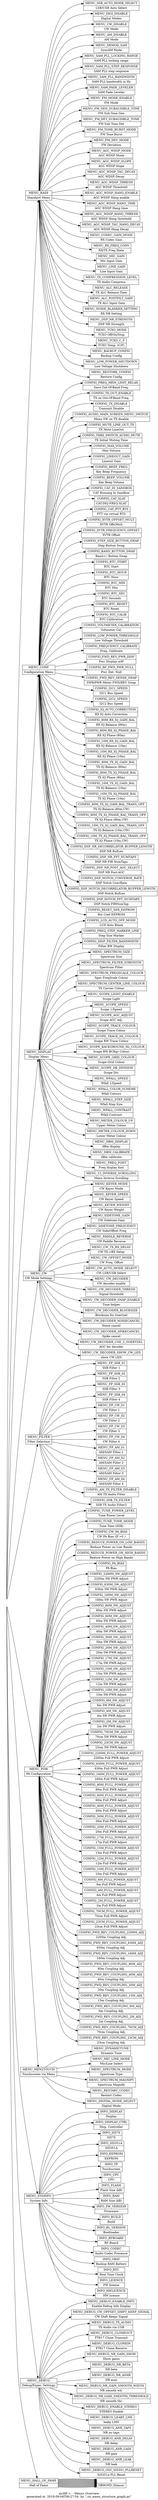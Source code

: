 
#  
#  WARNING: generated data!  DO NOT EDIT MANUALLY ! ! !
#  
#  generated at  2018-09-04T08:27:54  by "./ui_menu_structure_graph.py"
#  
#  mcHF SDR TRX v.. - Menu Structure Diagram in DOT-language
#  
#  (see <http://www.graphviz.org/content/dot-language> )
#  

    digraph mcHF_menus {
       
        graph [ fontsize = 14,
                label = "\nmcHF v.. - Menus Overview\ngenerated at  2018-09-04T08:27:54  by \"./ui_menu_structure_graph.py\"",
              ];
       
        rankdir=LR
        nodesep=.05
       
        #  -  -  -  -

        "MENU_TOP" [
            shape = none
            image = "uhsdr-logo.png"
            label = ""
        ];


        "MENU_BASE" [
             label = "MENU_BASE | Standard Menu"
             shape = record
             ];
        
        "MENU_CONF" [
             label = "MENU_CONF | Configuration Menu"
             shape = record
             ];
        
        "MENU_DISPLAY" [
             label = "MENU_DISPLAY | Display Menu"
             shape = record
             ];
        
        "MENU_CW" [
             label = "MENU_CW | CW Mode Settings"
             shape = record
             ];
        
        "MENU_FILTER" [
             label = "MENU_FILTER | Filter Selection"
             shape = record
             ];
        
        "MENU_POW" [
             label = "MENU_POW | PA Configuration"
             shape = record
             ];
        
        "MENU_MEN2TOUCH" [
             label = "MENU_MEN2TOUCH | Touchscreen via Menu"
             shape = record
             ];
        
        "MENU_SYSINFO" [
             label = "MENU_SYSINFO | System Info"
             shape = record
             ];
        
        "MENU_DEBUG" [
             label = "MENU_DEBUG | Debug/Exper. Settings"
             shape = record
             ];
        
        "MENU_HALL_OF_FAME" [
             label = "MENU_HALL_OF_FAME | Hall of Fame"
             shape = record
             ];
        
        "MENU_SSB_AUTO_MODE_SELECT" [
             label = "MENU_SSB_AUTO_MODE_SELECT | LSB/USB Auto Select"
             shape = record
             ];
        
        "MENU_DIGI_DISABLE" [
             label = "MENU_DIGI_DISABLE | Digital Modes"
             shape = record
             ];
        
        "MENU_CW_DISABLE" [
             label = "MENU_CW_DISABLE | CW Mode"
             shape = record
             ];
        
        "MENU_AM_DISABLE" [
             label = "MENU_AM_DISABLE | AM Mode"
             shape = record
             ];
        
        "MENU_DEMOD_SAM" [
             label = "MENU_DEMOD_SAM | SyncAM Mode"
             shape = record
             ];
        
        "MENU_SAM_PLL_LOCKING_RANGE" [
             label = "MENU_SAM_PLL_LOCKING_RANGE | SAM PLL locking range"
             shape = record
             ];
        
        "MENU_SAM_PLL_STEP_RESPONSE" [
             label = "MENU_SAM_PLL_STEP_RESPONSE | SAM PLL step response"
             shape = record
             ];
        
        "MENU_SAM_PLL_BANDWIDTH" [
             label = "MENU_SAM_PLL_BANDWIDTH | SAM PLL bandwidth in Hz"
             shape = record
             ];
        
        "MENU_SAM_FADE_LEVELER" [
             label = "MENU_SAM_FADE_LEVELER | SAM Fade Leveler"
             shape = record
             ];
        
        "MENU_FM_MODE_ENABLE" [
             label = "MENU_FM_MODE_ENABLE | FM Mode"
             shape = record
             ];
        
        "MENU_FM_GEN_SUBAUDIBLE_TONE" [
             label = "MENU_FM_GEN_SUBAUDIBLE_TONE | FM Sub Tone Gen"
             shape = record
             ];
        
        "MENU_FM_DET_SUBAUDIBLE_TONE" [
             label = "MENU_FM_DET_SUBAUDIBLE_TONE | FM Sub Tone Det"
             shape = record
             ];
        
        "MENU_FM_TONE_BURST_MODE" [
             label = "MENU_FM_TONE_BURST_MODE | FM Tone Burst"
             shape = record
             ];
        
        "MENU_FM_DEV_MODE" [
             label = "MENU_FM_DEV_MODE | FM Deviation"
             shape = record
             ];
        
        "MENU_AGC_WDSP_MODE" [
             label = "MENU_AGC_WDSP_MODE | AGC WDSP Mode"
             shape = record
             ];
        
        "MENU_AGC_WDSP_SLOPE" [
             label = "MENU_AGC_WDSP_SLOPE | AGC WDSP Slope"
             shape = record
             ];
        
        "MENU_AGC_WDSP_TAU_DECAY" [
             label = "MENU_AGC_WDSP_TAU_DECAY | AGC WDSP Decay"
             shape = record
             ];
        
        "MENU_AGC_WDSP_THRESH" [
             label = "MENU_AGC_WDSP_THRESH | AGC WDSP Threshold"
             shape = record
             ];
        
        "MENU_AGC_WDSP_HANG_ENABLE" [
             label = "MENU_AGC_WDSP_HANG_ENABLE | AGC WDSP Hang enable"
             shape = record
             ];
        
        "MENU_AGC_WDSP_HANG_TIME" [
             label = "MENU_AGC_WDSP_HANG_TIME | AGC WDSP Hang time"
             shape = record
             ];
        
        "MENU_AGC_WDSP_HANG_THRESH" [
             label = "MENU_AGC_WDSP_HANG_THRESH | AGC WDSP Hang threshold"
             shape = record
             ];
        
        "MENU_AGC_WDSP_TAU_HANG_DECAY" [
             label = "MENU_AGC_WDSP_TAU_HANG_DECAY | AGC WDSP Hang Decay"
             shape = record
             ];
        
        "MENU_CODEC_GAIN_MODE" [
             label = "MENU_CODEC_GAIN_MODE | RX Codec Gain"
             shape = record
             ];
        
        "MENU_RX_FREQ_CONV" [
             label = "MENU_RX_FREQ_CONV | RX/TX Freq Xlate"
             shape = record
             ];
        
        "MENU_MIC_GAIN" [
             label = "MENU_MIC_GAIN | Mic Input Gain"
             shape = record
             ];
        
        "MENU_LINE_GAIN" [
             label = "MENU_LINE_GAIN | Line Input Gain"
             shape = record
             ];
        
        "MENU_TX_COMPRESSION_LEVEL" [
             label = "MENU_TX_COMPRESSION_LEVEL | TX Audio Compress"
             shape = record
             ];
        
        "MENU_ALC_RELEASE" [
             label = "MENU_ALC_RELEASE | TX ALC Release Time"
             shape = record
             ];
        
        "MENU_ALC_POSTFILT_GAIN" [
             label = "MENU_ALC_POSTFILT_GAIN | TX ALC Input Gain"
             shape = record
             ];
        
        "MENU_NOISE_BLANKER_SETTING" [
             label = "MENU_NOISE_BLANKER_SETTING | RX NB Setting"
             shape = record
             ];
        
        "MENU_DSP_NR_STRENGTH" [
             label = "MENU_DSP_NR_STRENGTH | DSP NR Strength"
             shape = record
             ];
        
        "MENU_TCXO_MODE" [
             label = "MENU_TCXO_MODE | TCXO Off/On/Stop"
             shape = record
             ];
        
        "MENU_TCXO_C_F" [
             label = "MENU_TCXO_C_F | TCXO Temp. (C/F)"
             shape = record
             ];
        
        "MENU_BACKUP_CONFIG" [
             label = "MENU_BACKUP_CONFIG | Backup Config"
             shape = record
             ];
        
        "MENU_LOW_POWER_SHUTDOWN" [
             label = "MENU_LOW_POWER_SHUTDOWN | Low Voltage Shutdown"
             shape = record
             ];
        
        "MENU_RESTORE_CONFIG" [
             label = "MENU_RESTORE_CONFIG | Restore Config"
             shape = record
             ];
        
        "CONFIG_FREQ_MEM_LIMIT_RELAX" [
             label = "CONFIG_FREQ_MEM_LIMIT_RELAX | Save Out-Of-Band Freq."
             shape = record
             ];
        
        "CONFIG_TX_OUT_ENABLE" [
             label = "CONFIG_TX_OUT_ENABLE | TX on Out-Of-Band Freq."
             shape = record
             ];
        
        "CONFIG_TX_DISABLE" [
             label = "CONFIG_TX_DISABLE | Transmit Disable"
             shape = record
             ];
        
        "CONFIG_AUDIO_MAIN_SCREEN_MENU_SWITCH" [
             label = "CONFIG_AUDIO_MAIN_SCREEN_MENU_SWITCH | Menu SW on TX disable"
             shape = record
             ];
        
        "CONFIG_MUTE_LINE_OUT_TX" [
             label = "CONFIG_MUTE_LINE_OUT_TX | TX Mute LineOut"
             shape = record
             ];
        
        "CONFIG_TXRX_SWITCH_AUDIO_MUTE" [
             label = "CONFIG_TXRX_SWITCH_AUDIO_MUTE | TX Initial Muting Time"
             shape = record
             ];
        
        "CONFIG_MAX_VOLUME" [
             label = "CONFIG_MAX_VOLUME | Max Volume"
             shape = record
             ];
        
        "CONFIG_LINEOUT_GAIN" [
             label = "CONFIG_LINEOUT_GAIN | Lineout Gain"
             shape = record
             ];
        
        "CONFIG_BEEP_FREQ" [
             label = "CONFIG_BEEP_FREQ | Key Beep Frequency"
             shape = record
             ];
        
        "CONFIG_BEEP_VOLUME" [
             label = "CONFIG_BEEP_VOLUME | Key Beep Volume"
             shape = record
             ];
        
        "CONFIG_CAT_IN_SANDBOX" [
             label = "CONFIG_CAT_IN_SANDBOX | CAT Running In Sandbox"
             shape = record
             ];
        
        "CONFIG_CAT_XLAT" [
             label = "CONFIG_CAT_XLAT | CAT-DIQ-FREQ-XLAT"
             shape = record
             ];
        
        "CONFIG_CAT_PTT_RTS" [
             label = "CONFIG_CAT_PTT_RTS | PTT via virtual RTS"
             shape = record
             ];
        
        "CONFIG_XVTR_OFFSET_MULT" [
             label = "CONFIG_XVTR_OFFSET_MULT | XVTR Offs/Mult"
             shape = record
             ];
        
        "CONFIG_XVTR_FREQUENCY_OFFSET" [
             label = "CONFIG_XVTR_FREQUENCY_OFFSET | XVTR Offset"
             shape = record
             ];
        
        "CONFIG_STEP_SIZE_BUTTON_SWAP" [
             label = "CONFIG_STEP_SIZE_BUTTON_SWAP | Step Button Swap"
             shape = record
             ];
        
        "CONFIG_BAND_BUTTON_SWAP" [
             label = "CONFIG_BAND_BUTTON_SWAP | Band+/- Button Swap"
             shape = record
             ];
        
        "CONFIG_RTC_START" [
             label = "CONFIG_RTC_START | RTC Start"
             shape = record
             ];
        
        "CONFIG_RTC_HOUR" [
             label = "CONFIG_RTC_HOUR | RTC Hour"
             shape = record
             ];
        
        "CONFIG_RTC_MIN" [
             label = "CONFIG_RTC_MIN | RTC Min"
             shape = record
             ];
        
        "CONFIG_RTC_SEC" [
             label = "CONFIG_RTC_SEC | RTC Seconds"
             shape = record
             ];
        
        "CONFIG_RTC_RESET" [
             label = "CONFIG_RTC_RESET | RTC Reset"
             shape = record
             ];
        
        "CONFIG_RTC_CALIB" [
             label = "CONFIG_RTC_CALIB | RTC Calibration"
             shape = record
             ];
        
        "CONFIG_VOLTMETER_CALIBRATION" [
             label = "CONFIG_VOLTMETER_CALIBRATION | Voltmeter Cal."
             shape = record
             ];
        
        "CONFIG_LOW_POWER_THRESHOLD" [
             label = "CONFIG_LOW_POWER_THRESHOLD | Low Voltage Threshold"
             shape = record
             ];
        
        "CONFIG_FREQUENCY_CALIBRATE" [
             label = "CONFIG_FREQUENCY_CALIBRATE | Freq. Calibrate"
             shape = record
             ];
        
        "CONFIG_FWD_REV_PWR_DISP" [
             label = "CONFIG_FWD_REV_PWR_DISP | Pwr. Display mW"
             shape = record
             ];
        
        "CONFIG_RF_FWD_PWR_NULL" [
             label = "CONFIG_RF_FWD_PWR_NULL | Pwr. Det. Null"
             shape = record
             ];
        
        "CONFIG_FWD_REV_SENSE_SWAP" [
             label = "CONFIG_FWD_REV_SENSE_SWAP | SWR/PWR Meter FWD/REV Swap"
             shape = record
             ];
        
        "CONFIG_I2C1_SPEED" [
             label = "CONFIG_I2C1_SPEED | I2C1 Bus Speed"
             shape = record
             ];
        
        "CONFIG_I2C2_SPEED" [
             label = "CONFIG_I2C2_SPEED | I2C2 Bus Speed"
             shape = record
             ];
        
        "CONFIG_IQ_AUTO_CORRECTION" [
             label = "CONFIG_IQ_AUTO_CORRECTION | RX IQ Auto Correction"
             shape = record
             ];
        
        "CONFIG_80M_RX_IQ_GAIN_BAL" [
             label = "CONFIG_80M_RX_IQ_GAIN_BAL | RX IQ Balance (80m)"
             shape = record
             ];
        
        "CONFIG_80M_RX_IQ_PHASE_BAL" [
             label = "CONFIG_80M_RX_IQ_PHASE_BAL | RX IQ Phase   (80m)"
             shape = record
             ];
        
        "CONFIG_10M_RX_IQ_GAIN_BAL" [
             label = "CONFIG_10M_RX_IQ_GAIN_BAL | RX IQ Balance (10m)"
             shape = record
             ];
        
        "CONFIG_10M_RX_IQ_PHASE_BAL" [
             label = "CONFIG_10M_RX_IQ_PHASE_BAL | RX IQ Phase   (10m)"
             shape = record
             ];
        
        "CONFIG_80M_TX_IQ_GAIN_BAL" [
             label = "CONFIG_80M_TX_IQ_GAIN_BAL | TX IQ Balance (80m)"
             shape = record
             ];
        
        "CONFIG_80M_TX_IQ_PHASE_BAL" [
             label = "CONFIG_80M_TX_IQ_PHASE_BAL | TX IQ Phase   (80m)"
             shape = record
             ];
        
        "CONFIG_10M_TX_IQ_GAIN_BAL" [
             label = "CONFIG_10M_TX_IQ_GAIN_BAL | TX IQ Balance (10m)"
             shape = record
             ];
        
        "CONFIG_10M_TX_IQ_PHASE_BAL" [
             label = "CONFIG_10M_TX_IQ_PHASE_BAL | TX IQ Phase   (10m)"
             shape = record
             ];
        
        "CONFIG_80M_TX_IQ_GAIN_BAL_TRANS_OFF" [
             label = "CONFIG_80M_TX_IQ_GAIN_BAL_TRANS_OFF | TX IQ Balance (80m,CW)"
             shape = record
             ];
        
        "CONFIG_80M_TX_IQ_PHASE_BAL_TRANS_OFF" [
             label = "CONFIG_80M_TX_IQ_PHASE_BAL_TRANS_OFF | TX IQ Phase   (80m,CW)"
             shape = record
             ];
        
        "CONFIG_10M_TX_IQ_GAIN_BAL_TRANS_OFF" [
             label = "CONFIG_10M_TX_IQ_GAIN_BAL_TRANS_OFF | TX IQ Balance (10m,CW)"
             shape = record
             ];
        
        "CONFIG_10M_TX_IQ_PHASE_BAL_TRANS_OFF" [
             label = "CONFIG_10M_TX_IQ_PHASE_BAL_TRANS_OFF | TX IQ Phase   (10m,CW)"
             shape = record
             ];
        
        "CONFIG_DSP_NR_DECORRELATOR_BUFFER_LENGTH" [
             label = "CONFIG_DSP_NR_DECORRELATOR_BUFFER_LENGTH | DSP NR BufLen"
             shape = record
             ];
        
        "CONFIG_DSP_NR_FFT_NUMTAPS" [
             label = "CONFIG_DSP_NR_FFT_NUMTAPS | DSP NR FIR NumTaps"
             shape = record
             ];
        
        "CONFIG_DSP_NR_POST_AGC_SELECT" [
             label = "CONFIG_DSP_NR_POST_AGC_SELECT | DSP NR Post-AGC"
             shape = record
             ];
        
        "CONFIG_DSP_NOTCH_CONVERGE_RATE" [
             label = "CONFIG_DSP_NOTCH_CONVERGE_RATE | DSP Notch ConvRate"
             shape = record
             ];
        
        "CONFIG_DSP_NOTCH_DECORRELATOR_BUFFER_LENGTH" [
             label = "CONFIG_DSP_NOTCH_DECORRELATOR_BUFFER_LENGTH | DSP Notch BufLen"
             shape = record
             ];
        
        "CONFIG_DSP_NOTCH_FFT_NUMTAPS" [
             label = "CONFIG_DSP_NOTCH_FFT_NUMTAPS | DSP Notch FIRNumTap"
             shape = record
             ];
        
        "CONFIG_DSP_NOTCH_CONVERGE_RATE" [
             label = "CONFIG_DSP_NOTCH_CONVERGE_RATE | DSP Notch ConvRate"
             shape = record
             ];
        
        "CONFIG_DSP_NOTCH_DECORRELATOR_BUFFER_LENGTH" [
             label = "CONFIG_DSP_NOTCH_DECORRELATOR_BUFFER_LENGTH | DSP Notch BufLen"
             shape = record
             ];
        
        "CONFIG_DSP_NOTCH_FFT_NUMTAPS" [
             label = "CONFIG_DSP_NOTCH_FFT_NUMTAPS | DSP Notch FIRNumTap"
             shape = record
             ];
        
        "CONFIG_RESET_SER_EEPROM" [
             label = "CONFIG_RESET_SER_EEPROM | Rst Conf EEPROM"
             shape = record
             ];
        
        "CONFIG_LCD_AUTO_OFF_MODE" [
             label = "CONFIG_LCD_AUTO_OFF_MODE | LCD Auto Blank"
             shape = record
             ];
        
        "CONFIG_FREQ_STEP_MARKER_LINE" [
             label = "CONFIG_FREQ_STEP_MARKER_LINE | Step Size Marker"
             shape = record
             ];
        
        "CONFIG_DISP_FILTER_BANDWIDTH" [
             label = "CONFIG_DISP_FILTER_BANDWIDTH | Filter BW Display"
             shape = record
             ];
        
        "MENU_SPECTRUM_SIZE" [
             label = "MENU_SPECTRUM_SIZE | Spectrum Size"
             shape = record
             ];
        
        "MENU_SPECTRUM_FILTER_STRENGTH" [
             label = "MENU_SPECTRUM_FILTER_STRENGTH | Spectrum Filter"
             shape = record
             ];
        
        "MENU_SPECTRUM_FREQSCALE_COLOUR" [
             label = "MENU_SPECTRUM_FREQSCALE_COLOUR | Spec FreqScale Colour"
             shape = record
             ];
        
        "MENU_SPECTRUM_CENTER_LINE_COLOUR" [
             label = "MENU_SPECTRUM_CENTER_LINE_COLOUR | TX Carrier Colour"
             shape = record
             ];
        
        "MENU_SCOPE_LIGHT_ENABLE" [
             label = "MENU_SCOPE_LIGHT_ENABLE | Scope Light"
             shape = record
             ];
        
        "MENU_SCOPE_SPEED" [
             label = "MENU_SCOPE_SPEED | Scope 1/Speed"
             shape = record
             ];
        
        "MENU_SCOPE_AGC_ADJUST" [
             label = "MENU_SCOPE_AGC_ADJUST | Scope AGC Adj."
             shape = record
             ];
        
        "MENU_SCOPE_TRACE_COLOUR" [
             label = "MENU_SCOPE_TRACE_COLOUR | Scope Trace Colour"
             shape = record
             ];
        
        "MENU_SCOPE_TRACE_HL_COLOUR" [
             label = "MENU_SCOPE_TRACE_HL_COLOUR | Scope BW Trace Colour"
             shape = record
             ];
        
        "MENU_SCOPE_BACKGROUND_HL_COLOUR" [
             label = "MENU_SCOPE_BACKGROUND_HL_COLOUR | Scope BW BCKgr Colour"
             shape = record
             ];
        
        "MENU_SCOPE_GRID_COLOUR" [
             label = "MENU_SCOPE_GRID_COLOUR | Scope Grid Colour"
             shape = record
             ];
        
        "MENU_SCOPE_DB_DIVISION" [
             label = "MENU_SCOPE_DB_DIVISION | Scope Div."
             shape = record
             ];
        
        "MENU_WFALL_SPEED" [
             label = "MENU_WFALL_SPEED | Wfall 1/Speed"
             shape = record
             ];
        
        "MENU_WFALL_COLOR_SCHEME" [
             label = "MENU_WFALL_COLOR_SCHEME | Wfall Colours"
             shape = record
             ];
        
        "MENU_WFALL_STEP_SIZE" [
             label = "MENU_WFALL_STEP_SIZE | Wfall Step Size"
             shape = record
             ];
        
        "MENU_WFALL_CONTRAST" [
             label = "MENU_WFALL_CONTRAST | Wfall Contrast"
             shape = record
             ];
        
        "MENU_METER_COLOUR_UP" [
             label = "MENU_METER_COLOUR_UP | Upper Meter Colour"
             shape = record
             ];
        
        "MENU_METER_COLOUR_DOWN" [
             label = "MENU_METER_COLOUR_DOWN | Lower Meter Colour"
             shape = record
             ];
        
        "MENU_DBM_DISPLAY" [
             label = "MENU_DBM_DISPLAY | dBm display"
             shape = record
             ];
        
        "MENU_DBM_CALIBRATE" [
             label = "MENU_DBM_CALIBRATE | dBm calibrate"
             shape = record
             ];
        
        "MENU_FREQ_FONT" [
             label = "MENU_FREQ_FONT | Freq display font"
             shape = record
             ];
        
        "MENU_UI_INVERSE_SCROLLING" [
             label = "MENU_UI_INVERSE_SCROLLING | Menu Inverse Scrolling"
             shape = record
             ];
        
        "MENU_KEYER_MODE" [
             label = "MENU_KEYER_MODE | CW Keyer Mode"
             shape = record
             ];
        
        "MENU_KEYER_SPEED" [
             label = "MENU_KEYER_SPEED | CW Keyer Speed"
             shape = record
             ];
        
        "MENU_KEYER_WEIGHT" [
             label = "MENU_KEYER_WEIGHT | CW Keyer Weight"
             shape = record
             ];
        
        "MENU_SIDETONE_GAIN" [
             label = "MENU_SIDETONE_GAIN | CW Sidetone Gain"
             shape = record
             ];
        
        "MENU_SIDETONE_FREQUENCY" [
             label = "MENU_SIDETONE_FREQUENCY | CW Side/Offset Freq"
             shape = record
             ];
        
        "MENU_PADDLE_REVERSE" [
             label = "MENU_PADDLE_REVERSE | CW Paddle Reverse"
             shape = record
             ];
        
        "MENU_CW_TX_RX_DELAY" [
             label = "MENU_CW_TX_RX_DELAY | CW TX-\>RX Delay"
             shape = record
             ];
        
        "MENU_CW_OFFSET_MODE" [
             label = "MENU_CW_OFFSET_MODE | CW Freq. Offset"
             shape = record
             ];
        
        "MENU_CW_AUTO_MODE_SELECT" [
             label = "MENU_CW_AUTO_MODE_SELECT | CW LSB/USB Select"
             shape = record
             ];
        
        "MENU_CW_DECODER" [
             label = "MENU_CW_DECODER | CW decoder enable"
             shape = record
             ];
        
        "MENU_CW_DECODER_THRESH" [
             label = "MENU_CW_DECODER_THRESH | Signal threshold"
             shape = record
             ];
        
        "MENU_CW_DECODER_SNAP_ENABLE" [
             label = "MENU_CW_DECODER_SNAP_ENABLE | Tune helper"
             shape = record
             ];
        
        "MENU_CW_DECODER_BLOCKSIZE" [
             label = "MENU_CW_DECODER_BLOCKSIZE | Blocksize for Goertzel"
             shape = record
             ];
        
        "MENU_CW_DECODER_NOISECANCEL" [
             label = "MENU_CW_DECODER_NOISECANCEL | Noise cancel"
             shape = record
             ];
        
        "MENU_CW_DECODER_SPIKECANCEL" [
             label = "MENU_CW_DECODER_SPIKECANCEL | Spike cancel"
             shape = record
             ];
        
        "MENU_CW_DECODER_USE_3_GOERTZEL" [
             label = "MENU_CW_DECODER_USE_3_GOERTZEL | AGC for decoder"
             shape = record
             ];
        
        "MENU_CW_DECODER_SHOW_CW_LED" [
             label = "MENU_CW_DECODER_SHOW_CW_LED | show CW LED"
             shape = record
             ];
        
        "MENU_FP_SSB_01" [
             label = "MENU_FP_SSB_01 | SSB Filter 1"
             shape = record
             ];
        
        "MENU_FP_SSB_02" [
             label = "MENU_FP_SSB_02 | SSB Filter 2"
             shape = record
             ];
        
        "MENU_FP_SSB_03" [
             label = "MENU_FP_SSB_03 | SSB Filter 3"
             shape = record
             ];
        
        "MENU_FP_SSB_04" [
             label = "MENU_FP_SSB_04 | SSB Filter 4"
             shape = record
             ];
        
        "MENU_FP_CW_01" [
             label = "MENU_FP_CW_01 | CW Filter 1"
             shape = record
             ];
        
        "MENU_FP_CW_02" [
             label = "MENU_FP_CW_02 | CW Filter 2"
             shape = record
             ];
        
        "MENU_FP_CW_03" [
             label = "MENU_FP_CW_03 | CW Filter 3"
             shape = record
             ];
        
        "MENU_FP_CW_04" [
             label = "MENU_FP_CW_04 | CW Filter 4"
             shape = record
             ];
        
        "MENU_FP_AM_01" [
             label = "MENU_FP_AM_01 | AM/SAM Filter 1"
             shape = record
             ];
        
        "MENU_FP_AM_02" [
             label = "MENU_FP_AM_02 | AM/SAM Filter 2"
             shape = record
             ];
        
        "MENU_FP_AM_03" [
             label = "MENU_FP_AM_03 | AM/SAM Filter 3"
             shape = record
             ];
        
        "MENU_FP_AM_04" [
             label = "MENU_FP_AM_04 | AM/SAM Filter 4"
             shape = record
             ];
        
        "CONFIG_AM_TX_FILTER_DISABLE" [
             label = "CONFIG_AM_TX_FILTER_DISABLE | AM  TX Audio Filter"
             shape = record
             ];
        
        "CONFIG_SSB_TX_FILTER" [
             label = "CONFIG_SSB_TX_FILTER | SSB TX Audio Filter2"
             shape = record
             ];
        
        "CONFIG_TUNE_POWER_LEVEL" [
             label = "CONFIG_TUNE_POWER_LEVEL | Tune Power Level"
             shape = record
             ];
        
        "CONFIG_TUNE_TONE_MODE" [
             label = "CONFIG_TUNE_TONE_MODE | Tune Tone (SSB)"
             shape = record
             ];
        
        "CONFIG_CW_PA_BIAS" [
             label = "CONFIG_CW_PA_BIAS | CW PA Bias (If \>0 )"
             shape = record
             ];
        
        "CONFIG_REDUCE_POWER_ON_LOW_BANDS" [
             label = "CONFIG_REDUCE_POWER_ON_LOW_BANDS | Reduce Power on Low Bands"
             shape = record
             ];
        
        "CONFIG_REDUCE_POWER_ON_HIGH_BANDS" [
             label = "CONFIG_REDUCE_POWER_ON_HIGH_BANDS | Reduce Power on High Bands"
             shape = record
             ];
        
        "CONFIG_PA_BIAS" [
             label = "CONFIG_PA_BIAS | PA Bias"
             shape = record
             ];
        
        "CONFIG_2200M_5W_ADJUST" [
             label = "CONFIG_2200M_5W_ADJUST | 2200m 5W PWR Adjust"
             shape = record
             ];
        
        "CONFIG_630M_5W_ADJUST" [
             label = "CONFIG_630M_5W_ADJUST | 630m  5W PWR Adjust"
             shape = record
             ];
        
        "CONFIG_160M_5W_ADJUST" [
             label = "CONFIG_160M_5W_ADJUST | 160m  5W PWR Adjust"
             shape = record
             ];
        
        "CONFIG_80M_5W_ADJUST" [
             label = "CONFIG_80M_5W_ADJUST | 80m   5W PWR Adjust"
             shape = record
             ];
        
        "CONFIG_60M_5W_ADJUST" [
             label = "CONFIG_60M_5W_ADJUST | 60m   5W PWR Adjust"
             shape = record
             ];
        
        "CONFIG_40M_5W_ADJUST" [
             label = "CONFIG_40M_5W_ADJUST | 40m   5W PWR Adjust"
             shape = record
             ];
        
        "CONFIG_30M_5W_ADJUST" [
             label = "CONFIG_30M_5W_ADJUST | 30m   5W PWR Adjust"
             shape = record
             ];
        
        "CONFIG_20M_5W_ADJUST" [
             label = "CONFIG_20M_5W_ADJUST | 20m   5W PWR Adjust"
             shape = record
             ];
        
        "CONFIG_17M_5W_ADJUST" [
             label = "CONFIG_17M_5W_ADJUST | 17m   5W PWR Adjust"
             shape = record
             ];
        
        "CONFIG_15M_5W_ADJUST" [
             label = "CONFIG_15M_5W_ADJUST | 15m   5W PWR Adjust"
             shape = record
             ];
        
        "CONFIG_12M_5W_ADJUST" [
             label = "CONFIG_12M_5W_ADJUST | 12m   5W PWR Adjust"
             shape = record
             ];
        
        "CONFIG_10M_5W_ADJUST" [
             label = "CONFIG_10M_5W_ADJUST | 10m   5W PWR Adjust"
             shape = record
             ];
        
        "CONFIG_6M_5W_ADJUST" [
             label = "CONFIG_6M_5W_ADJUST | 6m    5W PWR Adjust"
             shape = record
             ];
        
        "CONFIG_4M_5W_ADJUST" [
             label = "CONFIG_4M_5W_ADJUST | 4m    5W PWR Adjust"
             shape = record
             ];
        
        "CONFIG_2M_5W_ADJUST" [
             label = "CONFIG_2M_5W_ADJUST | 2m    5W PWR Adjust"
             shape = record
             ];
        
        "CONFIG_70CM_5W_ADJUST" [
             label = "CONFIG_70CM_5W_ADJUST | 70cm  5W PWR Adjust"
             shape = record
             ];
        
        "CONFIG_23CM_5W_ADJUST" [
             label = "CONFIG_23CM_5W_ADJUST | 23cm  5W PWR Adjust"
             shape = record
             ];
        
        "CONFIG_2200M_FULL_POWER_ADJUST" [
             label = "CONFIG_2200M_FULL_POWER_ADJUST | 2200m Full PWR Adjust"
             shape = record
             ];
        
        "CONFIG_630M_FULL_POWER_ADJUST" [
             label = "CONFIG_630M_FULL_POWER_ADJUST | 630m  Full PWR Adjust"
             shape = record
             ];
        
        "CONFIG_160M_FULL_POWER_ADJUST" [
             label = "CONFIG_160M_FULL_POWER_ADJUST | 160m  Full PWR Adjust"
             shape = record
             ];
        
        "CONFIG_80M_FULL_POWER_ADJUST" [
             label = "CONFIG_80M_FULL_POWER_ADJUST | 80m   Full PWR Adjust"
             shape = record
             ];
        
        "CONFIG_60M_FULL_POWER_ADJUST" [
             label = "CONFIG_60M_FULL_POWER_ADJUST | 60m   Full PWR Adjust"
             shape = record
             ];
        
        "CONFIG_40M_FULL_POWER_ADJUST" [
             label = "CONFIG_40M_FULL_POWER_ADJUST | 40m   Full PWR Adjust"
             shape = record
             ];
        
        "CONFIG_30M_FULL_POWER_ADJUST" [
             label = "CONFIG_30M_FULL_POWER_ADJUST | 30m   Full PWR Adjust"
             shape = record
             ];
        
        "CONFIG_20M_FULL_POWER_ADJUST" [
             label = "CONFIG_20M_FULL_POWER_ADJUST | 20m   Full PWR Adjust"
             shape = record
             ];
        
        "CONFIG_17M_FULL_POWER_ADJUST" [
             label = "CONFIG_17M_FULL_POWER_ADJUST | 17m   Full PWR Adjust"
             shape = record
             ];
        
        "CONFIG_15M_FULL_POWER_ADJUST" [
             label = "CONFIG_15M_FULL_POWER_ADJUST | 15m   Full PWR Adjust"
             shape = record
             ];
        
        "CONFIG_12M_FULL_POWER_ADJUST" [
             label = "CONFIG_12M_FULL_POWER_ADJUST | 12m   Full PWR Adjust"
             shape = record
             ];
        
        "CONFIG_10M_FULL_POWER_ADJUST" [
             label = "CONFIG_10M_FULL_POWER_ADJUST | 10m   Full PWR Adjust"
             shape = record
             ];
        
        "CONFIG_6M_FULL_POWER_ADJUST" [
             label = "CONFIG_6M_FULL_POWER_ADJUST | 6m    Full PWR Adjust"
             shape = record
             ];
        
        "CONFIG_4M_FULL_POWER_ADJUST" [
             label = "CONFIG_4M_FULL_POWER_ADJUST | 4m    Full PWR Adjust"
             shape = record
             ];
        
        "CONFIG_2M_FULL_POWER_ADJUST" [
             label = "CONFIG_2M_FULL_POWER_ADJUST | 2m    Full PWR Adjust"
             shape = record
             ];
        
        "CONFIG_70CM_FULL_POWER_ADJUST" [
             label = "CONFIG_70CM_FULL_POWER_ADJUST | 70cm  Full PWR Adjust"
             shape = record
             ];
        
        "CONFIG_23CM_FULL_POWER_ADJUST" [
             label = "CONFIG_23CM_FULL_POWER_ADJUST | 23cm  Full PWR Adjust"
             shape = record
             ];
        
        "CONFIG_FWD_REV_COUPLING_2200M_ADJ" [
             label = "CONFIG_FWD_REV_COUPLING_2200M_ADJ | 2200m Coupling Adj."
             shape = record
             ];
        
        "CONFIG_FWD_REV_COUPLING_630M_ADJ" [
             label = "CONFIG_FWD_REV_COUPLING_630M_ADJ | 630m Coupling Adj."
             shape = record
             ];
        
        "CONFIG_FWD_REV_COUPLING_160M_ADJ" [
             label = "CONFIG_FWD_REV_COUPLING_160M_ADJ | 160m Coupling Adj."
             shape = record
             ];
        
        "CONFIG_FWD_REV_COUPLING_80M_ADJ" [
             label = "CONFIG_FWD_REV_COUPLING_80M_ADJ | 80m  Coupling Adj."
             shape = record
             ];
        
        "CONFIG_FWD_REV_COUPLING_40M_ADJ" [
             label = "CONFIG_FWD_REV_COUPLING_40M_ADJ | 40m  Coupling Adj."
             shape = record
             ];
        
        "CONFIG_FWD_REV_COUPLING_20M_ADJ" [
             label = "CONFIG_FWD_REV_COUPLING_20M_ADJ | 20m  Coupling Adj."
             shape = record
             ];
        
        "CONFIG_FWD_REV_COUPLING_15M_ADJ" [
             label = "CONFIG_FWD_REV_COUPLING_15M_ADJ | 15m  Coupling Adj."
             shape = record
             ];
        
        "CONFIG_FWD_REV_COUPLING_6M_ADJ" [
             label = "CONFIG_FWD_REV_COUPLING_6M_ADJ | 6m   Coupling Adj."
             shape = record
             ];
        
        "CONFIG_FWD_REV_COUPLING_2M_ADJ" [
             label = "CONFIG_FWD_REV_COUPLING_2M_ADJ | 2m   Coupling Adj."
             shape = record
             ];
        
        "CONFIG_FWD_REV_COUPLING_70CM_ADJ" [
             label = "CONFIG_FWD_REV_COUPLING_70CM_ADJ | 70cm Coupling Adj."
             shape = record
             ];
        
        "CONFIG_FWD_REV_COUPLING_23CM_ADJ" [
             label = "CONFIG_FWD_REV_COUPLING_23CM_ADJ | 23cm Coupling Adj."
             shape = record
             ];
        
        "MENU_DYNAMICTUNE" [
             label = "MENU_DYNAMICTUNE | Dynamic Tune"
             shape = record
             ];
        
        "MENU_MIC_LINE_MODE" [
             label = "MENU_MIC_LINE_MODE | Mic/Line Select"
             shape = record
             ];
        
        "MENU_SPECTRUM_MODE" [
             label = "MENU_SPECTRUM_MODE | Spectrum Type"
             shape = record
             ];
        
        "MENU_SPECTRUM_MAGNIFY" [
             label = "MENU_SPECTRUM_MAGNIFY | Spectrum Magnify"
             shape = record
             ];
        
        "MENU_RESTART_CODEC" [
             label = "MENU_RESTART_CODEC | Restart Codec"
             shape = record
             ];
        
        "MENU_DIGITAL_MODE_SELECT" [
             label = "MENU_DIGITAL_MODE_SELECT | Digital Mode"
             shape = record
             ];
        
        "INFO_DISPLAY" [
             label = "INFO_DISPLAY | Display"
             shape = record
             ];
        
        "INFO_DISPLAY_CTRL" [
             label = "INFO_DISPLAY_CTRL | Disp. Controller"
             shape = record
             ];
        
        "INFO_SI570" [
             label = "INFO_SI570 | SI570"
             shape = record
             ];
        
        "INFO_SI5351A" [
             label = "INFO_SI5351A | SI5351A"
             shape = record
             ];
        
        "INFO_EEPROM" [
             label = "INFO_EEPROM | EEPROM"
             shape = record
             ];
        
        "INFO_TP" [
             label = "INFO_TP | Touchscreen"
             shape = record
             ];
        
        "INFO_CPU" [
             label = "INFO_CPU | CPU"
             shape = record
             ];
        
        "INFO_FLASH" [
             label = "INFO_FLASH | Flash Size (kB)"
             shape = record
             ];
        
        "INFO_RAM" [
             label = "INFO_RAM | RAM Size (kB)"
             shape = record
             ];
        
        "INFO_FW_VERSION" [
             label = "INFO_FW_VERSION | Firmware"
             shape = record
             ];
        
        "INFO_BUILD" [
             label = "INFO_BUILD | Build"
             shape = record
             ];
        
        "INFO_BL_VERSION" [
             label = "INFO_BL_VERSION | Bootloader"
             shape = record
             ];
        
        "INFO_RFBOARD" [
             label = "INFO_RFBOARD | RF Board"
             shape = record
             ];
        
        "INFO_CODEC" [
             label = "INFO_CODEC | Audio Codec Presence"
             shape = record
             ];
        
        "INFO_VBAT" [
             label = "INFO_VBAT | Backup RAM Battery"
             shape = record
             ];
        
        "INFO_RTC" [
             label = "INFO_RTC | Real Time Clock"
             shape = record
             ];
        
        "INFO_LICENCE" [
             label = "INFO_LICENCE | FW license"
             shape = record
             ];
        
        "INFO_HWLICENCE" [
             label = "INFO_HWLICENCE | HW license"
             shape = record
             ];
        
        "MENU_DEBUG_ENABLE_INFO" [
             label = "MENU_DEBUG_ENABLE_INFO | Enable Debug Info Display"
             shape = record
             ];
        
        "MENU_DEBUG_CW_OFFSET_SHIFT_KEEP_SIGNAL" [
             label = "MENU_DEBUG_CW_OFFSET_SHIFT_KEEP_SIGNAL | CW Shift Keeps Signal"
             shape = record
             ];
        
        "MENU_DEBUG_TX_AUDIO" [
             label = "MENU_DEBUG_TX_AUDIO | TX Audio via USB"
             shape = record
             ];
        
        "MENU_DEBUG_CLONEOUT" [
             label = "MENU_DEBUG_CLONEOUT | FT817 Clone Transmit"
             shape = record
             ];
        
        "MENU_DEBUG_CLONEIN" [
             label = "MENU_DEBUG_CLONEIN | FT817 Clone Receive"
             shape = record
             ];
        
        "MENU_DEBUG_NR_GAIN_SHOW" [
             label = "MENU_DEBUG_NR_GAIN_SHOW | Show gains"
             shape = record
             ];
        
        "MENU_DEBUG_NR_BETA" [
             label = "MENU_DEBUG_NR_BETA | NR beta"
             shape = record
             ];
        
        "MENU_DEBUG_NR_ASNR" [
             label = "MENU_DEBUG_NR_ASNR | NR asnr"
             shape = record
             ];
        
        "MENU_DEBUG_NR_GAIN_SMOOTH_WIDTH" [
             label = "MENU_DEBUG_NR_GAIN_SMOOTH_WIDTH | NR smooth wd."
             shape = record
             ];
        
        "MENU_DEBUG_NR_GAIN_SMOOTH_THRESHOLD" [
             label = "MENU_DEBUG_NR_GAIN_SMOOTH_THRESHOLD | NR smooth thr."
             shape = record
             ];
        
        "MENU_DEBUG_ENABLE_STEREO" [
             label = "MENU_DEBUG_ENABLE_STEREO | STEREO Enable"
             shape = record
             ];
        
        "MENU_DEBUG_LEAKY_LMS" [
             label = "MENU_DEBUG_LEAKY_LMS | leaky LMS"
             shape = record
             ];
        
        "MENU_DEBUG_ANR_TAPS" [
             label = "MENU_DEBUG_ANR_TAPS | NR no taps"
             shape = record
             ];
        
        "MENU_DEBUG_ANR_DELAY" [
             label = "MENU_DEBUG_ANR_DELAY | NR delay"
             shape = record
             ];
        
        "MENU_DEBUG_ANR_GAIN" [
             label = "MENU_DEBUG_ANR_GAIN | NR gain"
             shape = record
             ];
        
        "MENU_DEBUG_ANR_LEAK" [
             label = "MENU_DEBUG_ANR_LEAK | NR leak"
             shape = record
             ];
        
        "MENU_DEBUG_OSC_SI5351_PLLRESET" [
             label = "MENU_DEBUG_OSC_SI5351_PLLRESET | Si5351a PLL Reset"
             shape = record
             ];
        
        "0" [
             label = "0 | M0NKA  (Chris) founder of mcHF"
             shape = record
             ];
        
        "0" [
             label = "0 | KA7OEI (Clint) 1st great work"
             shape = record
             ];
        
        "0" [
             label = "0 | DF8OE  (Andreas)"
             shape = record
             ];
        
        "0" [
             label = "0 | DL4SAI (Harald)"
             shape = record
             ];
        
        "0" [
             label = "0 | DB4PLE (Danilo)"
             shape = record
             ];
        
        "0" [
             label = "0 | DD4WH  (Frank)"
             shape = record
             ];
        
        "0" [
             label = "0 | DL2FW  (Michael)"
             shape = record
             ];
        
        "0" [
             label = "0 | HB9OCQ (Stephan)"
             shape = record
             ];
        
        "0" [
             label = "0 |        (Asbjorn)"
             shape = record
             ];
        
        "0" [
             label = "0 | YL3AKE (Eriks)"
             shape = record
             ];
        
        "0" [
             label = "0 | PA7N   (Erwin)"
             shape = record
             ];
        
        "0" [
             label = "0 | UA9OLB (Dmitri)"
             shape = record
             ];
        
        "0" [
             label = "0 | S53DZ  (Bojan)"
             shape = record
             ];
        
        "0" [
             label = "0 | SP9BSL (Slawek)"
             shape = record
             ];
        
        "0" [
             label = "0 | HB9GND (Dimce)"
             shape = record
             ];
        
        #  -  -  -  -

        subgraph "MENU_CONF" {
            label = "MENU_CONF beef.0f.dead.e5e1"

    
            MENU_CONF -> CONFIG_FREQ_MEM_LIMIT_RELAX
            
            MENU_CONF -> CONFIG_TX_OUT_ENABLE
            
            MENU_CONF -> CONFIG_TX_DISABLE
            
            MENU_CONF -> CONFIG_AUDIO_MAIN_SCREEN_MENU_SWITCH
            
            MENU_CONF -> CONFIG_MUTE_LINE_OUT_TX
            
            MENU_CONF -> CONFIG_TXRX_SWITCH_AUDIO_MUTE
            
            MENU_CONF -> CONFIG_MAX_VOLUME
            
            MENU_CONF -> CONFIG_LINEOUT_GAIN
            
            MENU_CONF -> CONFIG_BEEP_FREQ
            
            MENU_CONF -> CONFIG_BEEP_VOLUME
            
            MENU_CONF -> CONFIG_CAT_IN_SANDBOX
            
            MENU_CONF -> CONFIG_CAT_XLAT
            
            MENU_CONF -> CONFIG_CAT_PTT_RTS
            
            MENU_CONF -> CONFIG_XVTR_OFFSET_MULT
            
            MENU_CONF -> CONFIG_XVTR_FREQUENCY_OFFSET
            
            MENU_CONF -> CONFIG_STEP_SIZE_BUTTON_SWAP
            
            MENU_CONF -> CONFIG_BAND_BUTTON_SWAP
            
            MENU_CONF -> CONFIG_RTC_START
            
            MENU_CONF -> CONFIG_RTC_HOUR
            
            MENU_CONF -> CONFIG_RTC_MIN
            
            MENU_CONF -> CONFIG_RTC_SEC
            
            MENU_CONF -> CONFIG_RTC_RESET
            
            MENU_CONF -> CONFIG_RTC_CALIB
            
            MENU_CONF -> CONFIG_VOLTMETER_CALIBRATION
            
            MENU_CONF -> CONFIG_LOW_POWER_THRESHOLD
            
            MENU_CONF -> CONFIG_FREQUENCY_CALIBRATE
            
            MENU_CONF -> CONFIG_FWD_REV_PWR_DISP
            
            MENU_CONF -> CONFIG_RF_FWD_PWR_NULL
            
            MENU_CONF -> CONFIG_FWD_REV_SENSE_SWAP
            
            MENU_CONF -> CONFIG_I2C1_SPEED
            
            MENU_CONF -> CONFIG_I2C2_SPEED
            
            MENU_CONF -> CONFIG_IQ_AUTO_CORRECTION
            
            MENU_CONF -> CONFIG_80M_RX_IQ_GAIN_BAL
            
            MENU_CONF -> CONFIG_80M_RX_IQ_PHASE_BAL
            
            MENU_CONF -> CONFIG_10M_RX_IQ_GAIN_BAL
            
            MENU_CONF -> CONFIG_10M_RX_IQ_PHASE_BAL
            
            MENU_CONF -> CONFIG_80M_TX_IQ_GAIN_BAL
            
            MENU_CONF -> CONFIG_80M_TX_IQ_PHASE_BAL
            
            MENU_CONF -> CONFIG_10M_TX_IQ_GAIN_BAL
            
            MENU_CONF -> CONFIG_10M_TX_IQ_PHASE_BAL
            
            MENU_CONF -> CONFIG_80M_TX_IQ_GAIN_BAL_TRANS_OFF
            
            MENU_CONF -> CONFIG_80M_TX_IQ_PHASE_BAL_TRANS_OFF
            
            MENU_CONF -> CONFIG_10M_TX_IQ_GAIN_BAL_TRANS_OFF
            
            MENU_CONF -> CONFIG_10M_TX_IQ_PHASE_BAL_TRANS_OFF
            
            MENU_CONF -> CONFIG_DSP_NR_DECORRELATOR_BUFFER_LENGTH
            
            MENU_CONF -> CONFIG_DSP_NR_FFT_NUMTAPS
            
            MENU_CONF -> CONFIG_DSP_NR_POST_AGC_SELECT
            
            MENU_CONF -> CONFIG_DSP_NOTCH_CONVERGE_RATE
            
            MENU_CONF -> CONFIG_DSP_NOTCH_DECORRELATOR_BUFFER_LENGTH
            
            MENU_CONF -> CONFIG_DSP_NOTCH_FFT_NUMTAPS
            
            MENU_CONF -> CONFIG_DSP_NOTCH_CONVERGE_RATE
            
            MENU_CONF -> CONFIG_DSP_NOTCH_DECORRELATOR_BUFFER_LENGTH
            
            MENU_CONF -> CONFIG_DSP_NOTCH_FFT_NUMTAPS
            
            MENU_CONF -> CONFIG_RESET_SER_EEPROM
            
        }  ## END subgraph MENU_HALL_OF_FAME
    
        #  -  -  -  -

        subgraph "MENU_FILTER" {
            label = "MENU_FILTER beef.0f.dead.e5e1"

    
            MENU_FILTER -> MENU_FP_SSB_01
            
            MENU_FILTER -> MENU_FP_SSB_02
            
            MENU_FILTER -> MENU_FP_SSB_03
            
            MENU_FILTER -> MENU_FP_SSB_04
            
            MENU_FILTER -> MENU_FP_CW_01
            
            MENU_FILTER -> MENU_FP_CW_02
            
            MENU_FILTER -> MENU_FP_CW_03
            
            MENU_FILTER -> MENU_FP_CW_04
            
            MENU_FILTER -> MENU_FP_AM_01
            
            MENU_FILTER -> MENU_FP_AM_02
            
            MENU_FILTER -> MENU_FP_AM_03
            
            MENU_FILTER -> MENU_FP_AM_04
            
            MENU_FILTER -> CONFIG_AM_TX_FILTER_DISABLE
            
            MENU_FILTER -> CONFIG_SSB_TX_FILTER
            
        }  ## END subgraph MENU_HALL_OF_FAME
    
        #  -  -  -  -

        subgraph "MENU_BASE" {
            label = "MENU_BASE beef.0f.dead.e5e1"

    
            MENU_BASE -> MENU_SSB_AUTO_MODE_SELECT
            
            MENU_BASE -> MENU_DIGI_DISABLE
            
            MENU_BASE -> MENU_CW_DISABLE
            
            MENU_BASE -> MENU_AM_DISABLE
            
            MENU_BASE -> MENU_DEMOD_SAM
            
            MENU_BASE -> MENU_SAM_PLL_LOCKING_RANGE
            
            MENU_BASE -> MENU_SAM_PLL_STEP_RESPONSE
            
            MENU_BASE -> MENU_SAM_PLL_BANDWIDTH
            
            MENU_BASE -> MENU_SAM_FADE_LEVELER
            
            MENU_BASE -> MENU_FM_MODE_ENABLE
            
            MENU_BASE -> MENU_FM_GEN_SUBAUDIBLE_TONE
            
            MENU_BASE -> MENU_FM_DET_SUBAUDIBLE_TONE
            
            MENU_BASE -> MENU_FM_TONE_BURST_MODE
            
            MENU_BASE -> MENU_FM_DEV_MODE
            
            MENU_BASE -> MENU_AGC_WDSP_MODE
            
            MENU_BASE -> MENU_AGC_WDSP_SLOPE
            
            MENU_BASE -> MENU_AGC_WDSP_TAU_DECAY
            
            MENU_BASE -> MENU_AGC_WDSP_THRESH
            
            MENU_BASE -> MENU_AGC_WDSP_HANG_ENABLE
            
            MENU_BASE -> MENU_AGC_WDSP_HANG_TIME
            
            MENU_BASE -> MENU_AGC_WDSP_HANG_THRESH
            
            MENU_BASE -> MENU_AGC_WDSP_TAU_HANG_DECAY
            
            MENU_BASE -> MENU_CODEC_GAIN_MODE
            
            MENU_BASE -> MENU_RX_FREQ_CONV
            
            MENU_BASE -> MENU_MIC_GAIN
            
            MENU_BASE -> MENU_LINE_GAIN
            
            MENU_BASE -> MENU_TX_COMPRESSION_LEVEL
            
            MENU_BASE -> MENU_ALC_RELEASE
            
            MENU_BASE -> MENU_ALC_POSTFILT_GAIN
            
            MENU_BASE -> MENU_NOISE_BLANKER_SETTING
            
            MENU_BASE -> MENU_DSP_NR_STRENGTH
            
            MENU_BASE -> MENU_TCXO_MODE
            
            MENU_BASE -> MENU_TCXO_C_F
            
            MENU_BASE -> MENU_BACKUP_CONFIG
            
            MENU_BASE -> MENU_LOW_POWER_SHUTDOWN
            
            MENU_BASE -> MENU_RESTORE_CONFIG
            
        }  ## END subgraph MENU_HALL_OF_FAME
    
        #  -  -  -  -

        subgraph "MENU_TOP" {
            label = "MENU_TOP beef.0f.dead.e5e1"

    
            MENU_TOP -> MENU_BASE
            
            MENU_TOP -> MENU_CONF
            
            MENU_TOP -> MENU_DISPLAY
            
            MENU_TOP -> MENU_CW
            
            MENU_TOP -> MENU_FILTER
            
            MENU_TOP -> MENU_POW
            
            MENU_TOP -> MENU_MEN2TOUCH
            
            MENU_TOP -> MENU_SYSINFO
            
            MENU_TOP -> MENU_DEBUG
            
            MENU_TOP -> MENU_HALL_OF_FAME
            
        }  ## END subgraph MENU_HALL_OF_FAME
    
        #  -  -  -  -

        subgraph "MENU_POW" {
            label = "MENU_POW beef.0f.dead.e5e1"

    
            MENU_POW -> CONFIG_TUNE_POWER_LEVEL
            
            MENU_POW -> CONFIG_TUNE_TONE_MODE
            
            MENU_POW -> CONFIG_CW_PA_BIAS
            
            MENU_POW -> CONFIG_REDUCE_POWER_ON_LOW_BANDS
            
            MENU_POW -> CONFIG_REDUCE_POWER_ON_HIGH_BANDS
            
            MENU_POW -> CONFIG_PA_BIAS
            
            MENU_POW -> CONFIG_2200M_5W_ADJUST
            
            MENU_POW -> CONFIG_630M_5W_ADJUST
            
            MENU_POW -> CONFIG_160M_5W_ADJUST
            
            MENU_POW -> CONFIG_80M_5W_ADJUST
            
            MENU_POW -> CONFIG_60M_5W_ADJUST
            
            MENU_POW -> CONFIG_40M_5W_ADJUST
            
            MENU_POW -> CONFIG_30M_5W_ADJUST
            
            MENU_POW -> CONFIG_20M_5W_ADJUST
            
            MENU_POW -> CONFIG_17M_5W_ADJUST
            
            MENU_POW -> CONFIG_15M_5W_ADJUST
            
            MENU_POW -> CONFIG_12M_5W_ADJUST
            
            MENU_POW -> CONFIG_10M_5W_ADJUST
            
            MENU_POW -> CONFIG_6M_5W_ADJUST
            
            MENU_POW -> CONFIG_4M_5W_ADJUST
            
            MENU_POW -> CONFIG_2M_5W_ADJUST
            
            MENU_POW -> CONFIG_70CM_5W_ADJUST
            
            MENU_POW -> CONFIG_23CM_5W_ADJUST
            
            MENU_POW -> CONFIG_2200M_FULL_POWER_ADJUST
            
            MENU_POW -> CONFIG_630M_FULL_POWER_ADJUST
            
            MENU_POW -> CONFIG_160M_FULL_POWER_ADJUST
            
            MENU_POW -> CONFIG_80M_FULL_POWER_ADJUST
            
            MENU_POW -> CONFIG_60M_FULL_POWER_ADJUST
            
            MENU_POW -> CONFIG_40M_FULL_POWER_ADJUST
            
            MENU_POW -> CONFIG_30M_FULL_POWER_ADJUST
            
            MENU_POW -> CONFIG_20M_FULL_POWER_ADJUST
            
            MENU_POW -> CONFIG_17M_FULL_POWER_ADJUST
            
            MENU_POW -> CONFIG_15M_FULL_POWER_ADJUST
            
            MENU_POW -> CONFIG_12M_FULL_POWER_ADJUST
            
            MENU_POW -> CONFIG_10M_FULL_POWER_ADJUST
            
            MENU_POW -> CONFIG_6M_FULL_POWER_ADJUST
            
            MENU_POW -> CONFIG_4M_FULL_POWER_ADJUST
            
            MENU_POW -> CONFIG_2M_FULL_POWER_ADJUST
            
            MENU_POW -> CONFIG_70CM_FULL_POWER_ADJUST
            
            MENU_POW -> CONFIG_23CM_FULL_POWER_ADJUST
            
            MENU_POW -> CONFIG_FWD_REV_COUPLING_2200M_ADJ
            
            MENU_POW -> CONFIG_FWD_REV_COUPLING_630M_ADJ
            
            MENU_POW -> CONFIG_FWD_REV_COUPLING_160M_ADJ
            
            MENU_POW -> CONFIG_FWD_REV_COUPLING_80M_ADJ
            
            MENU_POW -> CONFIG_FWD_REV_COUPLING_40M_ADJ
            
            MENU_POW -> CONFIG_FWD_REV_COUPLING_20M_ADJ
            
            MENU_POW -> CONFIG_FWD_REV_COUPLING_15M_ADJ
            
            MENU_POW -> CONFIG_FWD_REV_COUPLING_6M_ADJ
            
            MENU_POW -> CONFIG_FWD_REV_COUPLING_2M_ADJ
            
            MENU_POW -> CONFIG_FWD_REV_COUPLING_70CM_ADJ
            
            MENU_POW -> CONFIG_FWD_REV_COUPLING_23CM_ADJ
            
        }  ## END subgraph MENU_HALL_OF_FAME
    
        #  -  -  -  -

        subgraph "MENU_MEN2TOUCH" {
            label = "MENU_MEN2TOUCH beef.0f.dead.e5e1"

    
            MENU_MEN2TOUCH -> MENU_DYNAMICTUNE
            
            MENU_MEN2TOUCH -> MENU_MIC_LINE_MODE
            
            MENU_MEN2TOUCH -> MENU_SPECTRUM_MODE
            
            MENU_MEN2TOUCH -> MENU_SPECTRUM_MAGNIFY
            
            MENU_MEN2TOUCH -> MENU_RESTART_CODEC
            
            MENU_MEN2TOUCH -> MENU_DIGITAL_MODE_SELECT
            
        }  ## END subgraph MENU_HALL_OF_FAME
    
        #  -  -  -  -

        subgraph "MENU_SYSINFO" {
            label = "MENU_SYSINFO beef.0f.dead.e5e1"

    
            MENU_SYSINFO -> INFO_DISPLAY
            
            MENU_SYSINFO -> INFO_DISPLAY_CTRL
            
            MENU_SYSINFO -> INFO_SI570
            
            MENU_SYSINFO -> INFO_SI5351A
            
            MENU_SYSINFO -> INFO_EEPROM
            
            MENU_SYSINFO -> INFO_TP
            
            MENU_SYSINFO -> INFO_CPU
            
            MENU_SYSINFO -> INFO_FLASH
            
            MENU_SYSINFO -> INFO_RAM
            
            MENU_SYSINFO -> INFO_FW_VERSION
            
            MENU_SYSINFO -> INFO_BUILD
            
            MENU_SYSINFO -> INFO_BL_VERSION
            
            MENU_SYSINFO -> INFO_RFBOARD
            
            MENU_SYSINFO -> INFO_CODEC
            
            MENU_SYSINFO -> INFO_VBAT
            
            MENU_SYSINFO -> INFO_RTC
            
            MENU_SYSINFO -> INFO_LICENCE
            
            MENU_SYSINFO -> INFO_HWLICENCE
            
        }  ## END subgraph MENU_HALL_OF_FAME
    
        #  -  -  -  -

        subgraph "MENU_CW" {
            label = "MENU_CW beef.0f.dead.e5e1"

    
            MENU_CW -> MENU_KEYER_MODE
            
            MENU_CW -> MENU_KEYER_SPEED
            
            MENU_CW -> MENU_KEYER_WEIGHT
            
            MENU_CW -> MENU_SIDETONE_GAIN
            
            MENU_CW -> MENU_SIDETONE_FREQUENCY
            
            MENU_CW -> MENU_PADDLE_REVERSE
            
            MENU_CW -> MENU_CW_TX_RX_DELAY
            
            MENU_CW -> MENU_CW_OFFSET_MODE
            
            MENU_CW -> MENU_CW_AUTO_MODE_SELECT
            
            MENU_CW -> MENU_CW_DECODER
            
            MENU_CW -> MENU_CW_DECODER_THRESH
            
            MENU_CW -> MENU_CW_DECODER_SNAP_ENABLE
            
            MENU_CW -> MENU_CW_DECODER_BLOCKSIZE
            
            MENU_CW -> MENU_CW_DECODER_NOISECANCEL
            
            MENU_CW -> MENU_CW_DECODER_SPIKECANCEL
            
            MENU_CW -> MENU_CW_DECODER_USE_3_GOERTZEL
            
            MENU_CW -> MENU_CW_DECODER_SHOW_CW_LED
            
        }  ## END subgraph MENU_HALL_OF_FAME
    
        #  -  -  -  -

        subgraph "MENU_DEBUG" {
            label = "MENU_DEBUG beef.0f.dead.e5e1"

    
            MENU_DEBUG -> MENU_DEBUG_ENABLE_INFO
            
            MENU_DEBUG -> MENU_DEBUG_CW_OFFSET_SHIFT_KEEP_SIGNAL
            
            MENU_DEBUG -> MENU_DEBUG_TX_AUDIO
            
            MENU_DEBUG -> MENU_DEBUG_CLONEOUT
            
            MENU_DEBUG -> MENU_DEBUG_CLONEIN
            
            MENU_DEBUG -> MENU_DEBUG_NR_GAIN_SHOW
            
            MENU_DEBUG -> MENU_DEBUG_NR_BETA
            
            MENU_DEBUG -> MENU_DEBUG_NR_ASNR
            
            MENU_DEBUG -> MENU_DEBUG_NR_GAIN_SMOOTH_WIDTH
            
            MENU_DEBUG -> MENU_DEBUG_NR_GAIN_SMOOTH_THRESHOLD
            
            MENU_DEBUG -> MENU_DEBUG_ENABLE_STEREO
            
            MENU_DEBUG -> MENU_DEBUG_LEAKY_LMS
            
            MENU_DEBUG -> MENU_DEBUG_ANR_TAPS
            
            MENU_DEBUG -> MENU_DEBUG_ANR_DELAY
            
            MENU_DEBUG -> MENU_DEBUG_ANR_GAIN
            
            MENU_DEBUG -> MENU_DEBUG_ANR_LEAK
            
            MENU_DEBUG -> MENU_DEBUG_OSC_SI5351_PLLRESET
            
        }  ## END subgraph MENU_HALL_OF_FAME
    
        #  -  -  -  -

        subgraph "MENU_HALL_OF_FAME" {
            label = "MENU_HALL_OF_FAME beef.0f.dead.e5e1"

    
            MENU_HALL_OF_FAME -> 0
            
            MENU_HALL_OF_FAME -> 0
            
            MENU_HALL_OF_FAME -> 0
            
            MENU_HALL_OF_FAME -> 0
            
            MENU_HALL_OF_FAME -> 0
            
            MENU_HALL_OF_FAME -> 0
            
            MENU_HALL_OF_FAME -> 0
            
            MENU_HALL_OF_FAME -> 0
            
            MENU_HALL_OF_FAME -> 0
            
            MENU_HALL_OF_FAME -> 0
            
            MENU_HALL_OF_FAME -> 0
            
            MENU_HALL_OF_FAME -> 0
            
            MENU_HALL_OF_FAME -> 0
            
            MENU_HALL_OF_FAME -> 0
            
            MENU_HALL_OF_FAME -> 0
            
        }  ## END subgraph MENU_HALL_OF_FAME
    
        #  -  -  -  -

        subgraph "MENU_DISPLAY" {
            label = "MENU_DISPLAY beef.0f.dead.e5e1"

    
            MENU_DISPLAY -> CONFIG_LCD_AUTO_OFF_MODE
            
            MENU_DISPLAY -> CONFIG_FREQ_STEP_MARKER_LINE
            
            MENU_DISPLAY -> CONFIG_DISP_FILTER_BANDWIDTH
            
            MENU_DISPLAY -> MENU_SPECTRUM_SIZE
            
            MENU_DISPLAY -> MENU_SPECTRUM_FILTER_STRENGTH
            
            MENU_DISPLAY -> MENU_SPECTRUM_FREQSCALE_COLOUR
            
            MENU_DISPLAY -> MENU_SPECTRUM_CENTER_LINE_COLOUR
            
            MENU_DISPLAY -> MENU_SCOPE_LIGHT_ENABLE
            
            MENU_DISPLAY -> MENU_SCOPE_SPEED
            
            MENU_DISPLAY -> MENU_SCOPE_AGC_ADJUST
            
            MENU_DISPLAY -> MENU_SCOPE_TRACE_COLOUR
            
            MENU_DISPLAY -> MENU_SCOPE_TRACE_HL_COLOUR
            
            MENU_DISPLAY -> MENU_SCOPE_BACKGROUND_HL_COLOUR
            
            MENU_DISPLAY -> MENU_SCOPE_GRID_COLOUR
            
            MENU_DISPLAY -> MENU_SCOPE_DB_DIVISION
            
            MENU_DISPLAY -> MENU_WFALL_SPEED
            
            MENU_DISPLAY -> MENU_WFALL_COLOR_SCHEME
            
            MENU_DISPLAY -> MENU_WFALL_STEP_SIZE
            
            MENU_DISPLAY -> MENU_WFALL_CONTRAST
            
            MENU_DISPLAY -> MENU_METER_COLOUR_UP
            
            MENU_DISPLAY -> MENU_METER_COLOUR_DOWN
            
            MENU_DISPLAY -> MENU_DBM_DISPLAY
            
            MENU_DISPLAY -> MENU_DBM_CALIBRATE
            
            MENU_DISPLAY -> MENU_FREQ_FONT
            
            MENU_DISPLAY -> MENU_UI_INVERSE_SCROLLING
            
        }  ## END subgraph MENU_HALL_OF_FAME
    
        #  -  -  -  -
    }

#EOFILE

